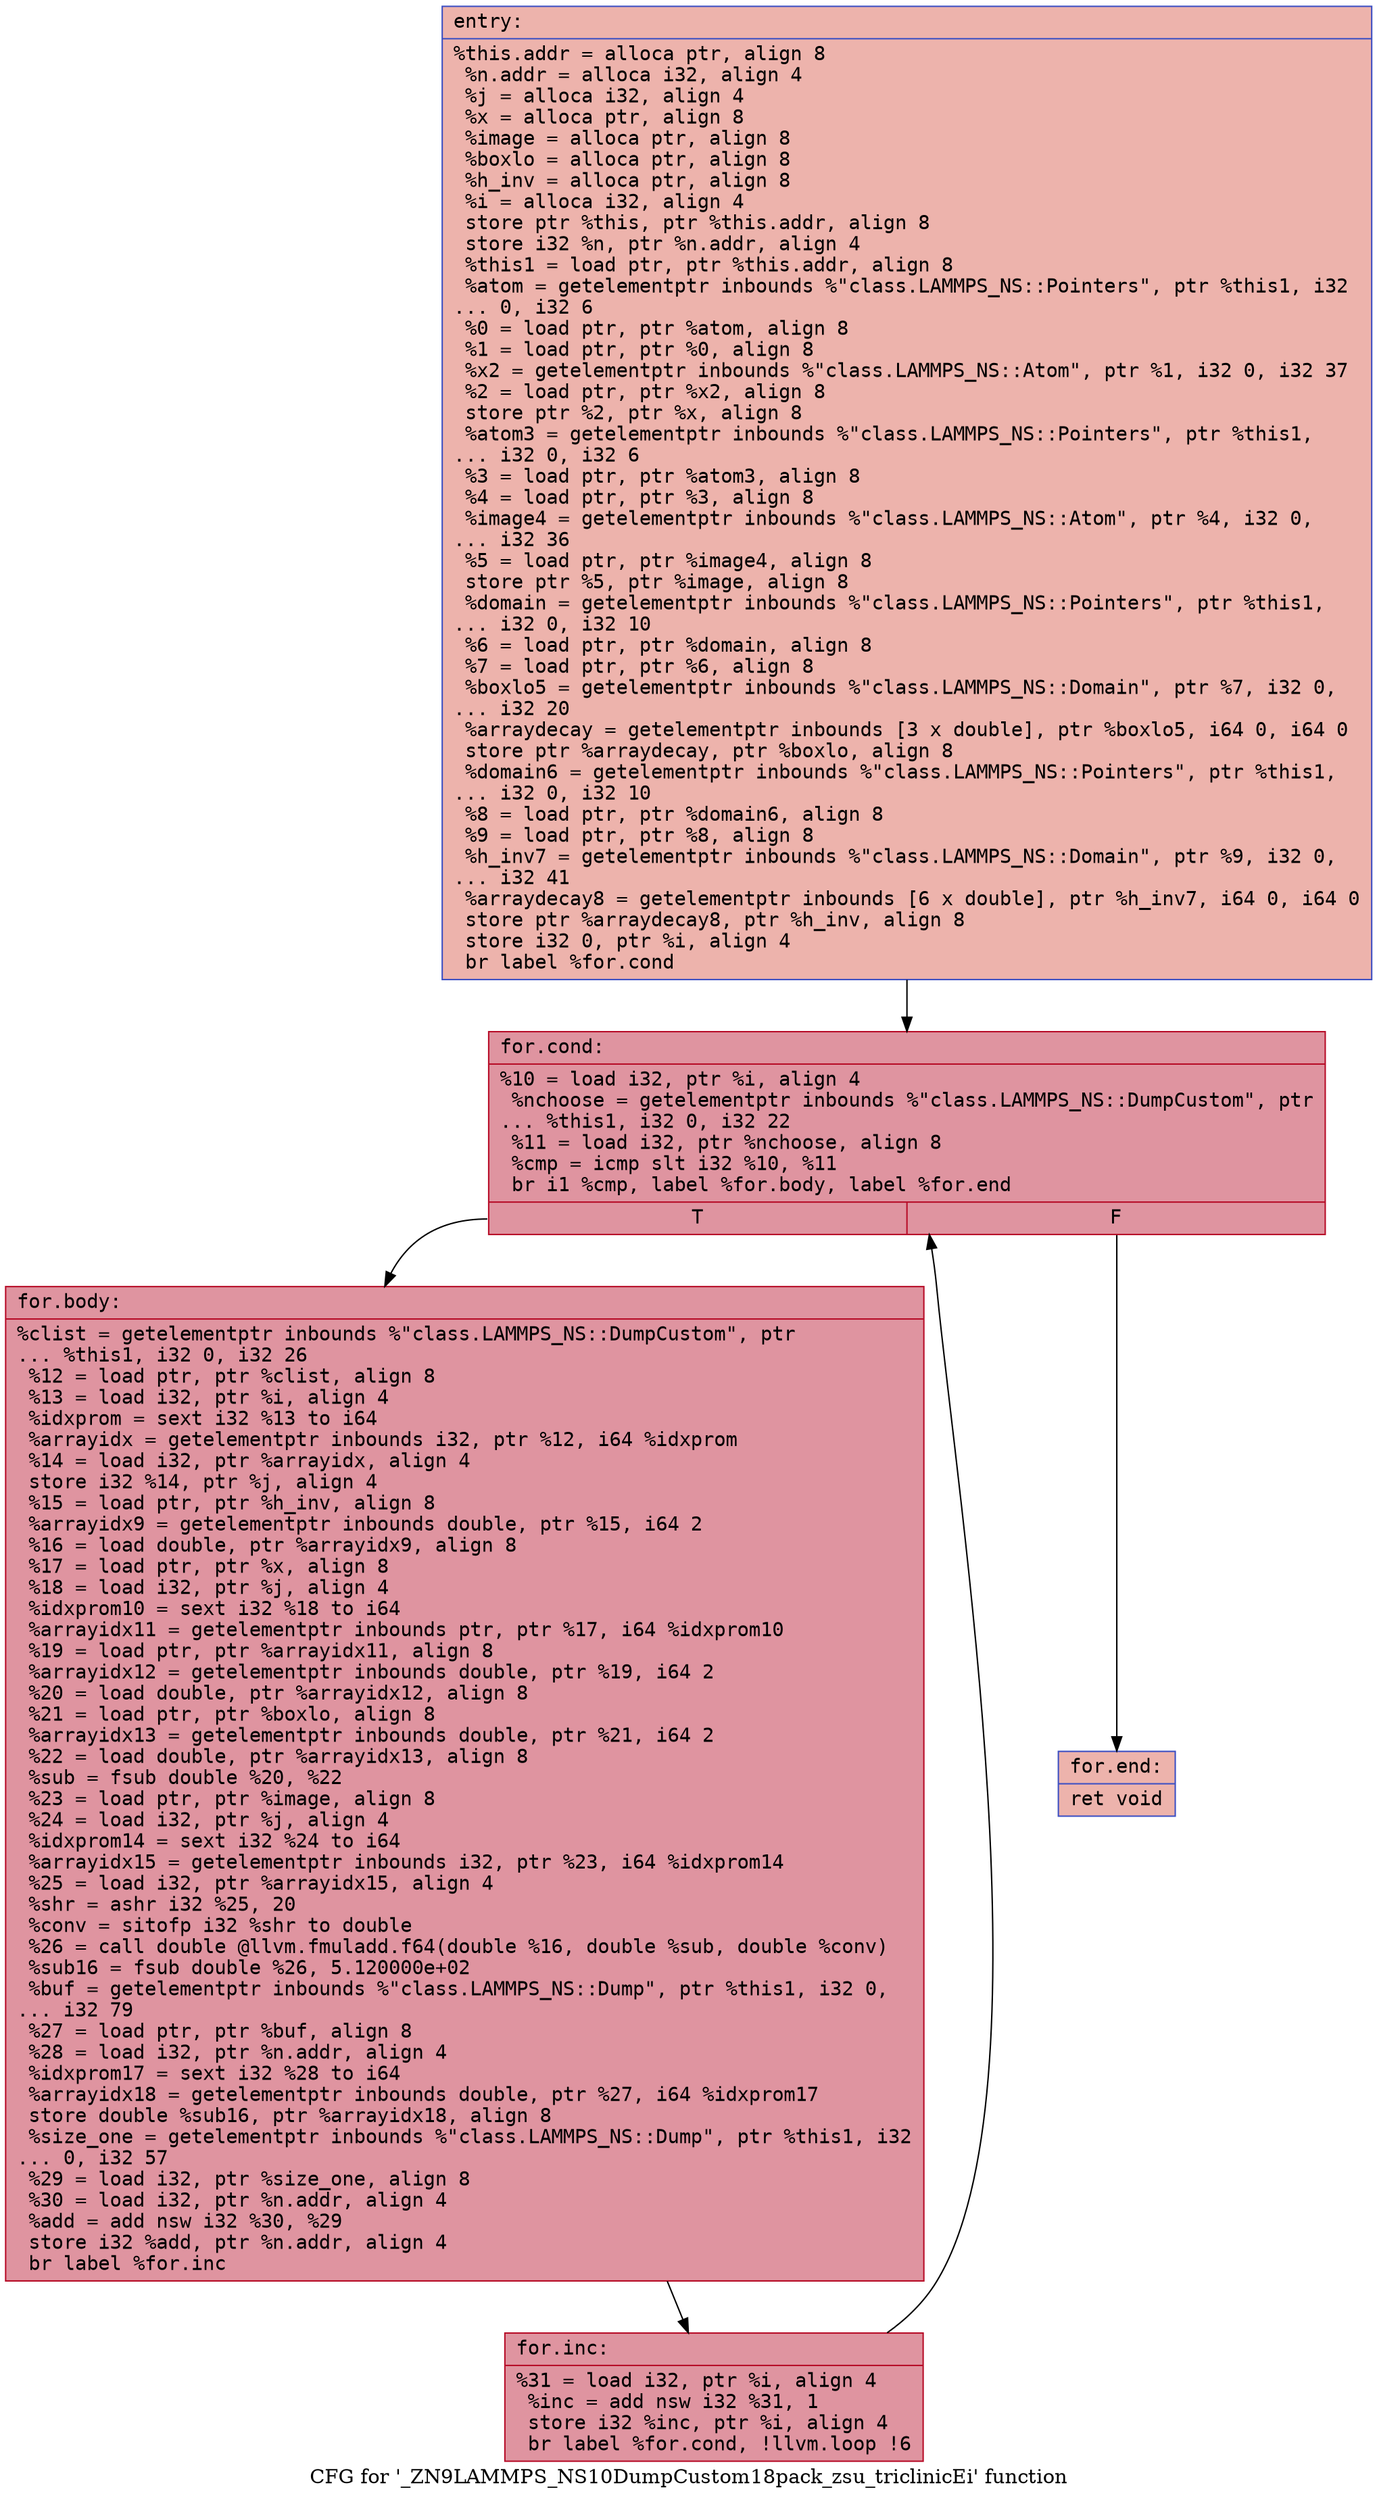 digraph "CFG for '_ZN9LAMMPS_NS10DumpCustom18pack_zsu_triclinicEi' function" {
	label="CFG for '_ZN9LAMMPS_NS10DumpCustom18pack_zsu_triclinicEi' function";

	Node0x55d03a8b0460 [shape=record,color="#3d50c3ff", style=filled, fillcolor="#d6524470" fontname="Courier",label="{entry:\l|  %this.addr = alloca ptr, align 8\l  %n.addr = alloca i32, align 4\l  %j = alloca i32, align 4\l  %x = alloca ptr, align 8\l  %image = alloca ptr, align 8\l  %boxlo = alloca ptr, align 8\l  %h_inv = alloca ptr, align 8\l  %i = alloca i32, align 4\l  store ptr %this, ptr %this.addr, align 8\l  store i32 %n, ptr %n.addr, align 4\l  %this1 = load ptr, ptr %this.addr, align 8\l  %atom = getelementptr inbounds %\"class.LAMMPS_NS::Pointers\", ptr %this1, i32\l... 0, i32 6\l  %0 = load ptr, ptr %atom, align 8\l  %1 = load ptr, ptr %0, align 8\l  %x2 = getelementptr inbounds %\"class.LAMMPS_NS::Atom\", ptr %1, i32 0, i32 37\l  %2 = load ptr, ptr %x2, align 8\l  store ptr %2, ptr %x, align 8\l  %atom3 = getelementptr inbounds %\"class.LAMMPS_NS::Pointers\", ptr %this1,\l... i32 0, i32 6\l  %3 = load ptr, ptr %atom3, align 8\l  %4 = load ptr, ptr %3, align 8\l  %image4 = getelementptr inbounds %\"class.LAMMPS_NS::Atom\", ptr %4, i32 0,\l... i32 36\l  %5 = load ptr, ptr %image4, align 8\l  store ptr %5, ptr %image, align 8\l  %domain = getelementptr inbounds %\"class.LAMMPS_NS::Pointers\", ptr %this1,\l... i32 0, i32 10\l  %6 = load ptr, ptr %domain, align 8\l  %7 = load ptr, ptr %6, align 8\l  %boxlo5 = getelementptr inbounds %\"class.LAMMPS_NS::Domain\", ptr %7, i32 0,\l... i32 20\l  %arraydecay = getelementptr inbounds [3 x double], ptr %boxlo5, i64 0, i64 0\l  store ptr %arraydecay, ptr %boxlo, align 8\l  %domain6 = getelementptr inbounds %\"class.LAMMPS_NS::Pointers\", ptr %this1,\l... i32 0, i32 10\l  %8 = load ptr, ptr %domain6, align 8\l  %9 = load ptr, ptr %8, align 8\l  %h_inv7 = getelementptr inbounds %\"class.LAMMPS_NS::Domain\", ptr %9, i32 0,\l... i32 41\l  %arraydecay8 = getelementptr inbounds [6 x double], ptr %h_inv7, i64 0, i64 0\l  store ptr %arraydecay8, ptr %h_inv, align 8\l  store i32 0, ptr %i, align 4\l  br label %for.cond\l}"];
	Node0x55d03a8b0460 -> Node0x55d03a8b1da0[tooltip="entry -> for.cond\nProbability 100.00%" ];
	Node0x55d03a8b1da0 [shape=record,color="#b70d28ff", style=filled, fillcolor="#b70d2870" fontname="Courier",label="{for.cond:\l|  %10 = load i32, ptr %i, align 4\l  %nchoose = getelementptr inbounds %\"class.LAMMPS_NS::DumpCustom\", ptr\l... %this1, i32 0, i32 22\l  %11 = load i32, ptr %nchoose, align 8\l  %cmp = icmp slt i32 %10, %11\l  br i1 %cmp, label %for.body, label %for.end\l|{<s0>T|<s1>F}}"];
	Node0x55d03a8b1da0:s0 -> Node0x55d03a8b0be0[tooltip="for.cond -> for.body\nProbability 96.88%" ];
	Node0x55d03a8b1da0:s1 -> Node0x55d03a8b0c60[tooltip="for.cond -> for.end\nProbability 3.12%" ];
	Node0x55d03a8b0be0 [shape=record,color="#b70d28ff", style=filled, fillcolor="#b70d2870" fontname="Courier",label="{for.body:\l|  %clist = getelementptr inbounds %\"class.LAMMPS_NS::DumpCustom\", ptr\l... %this1, i32 0, i32 26\l  %12 = load ptr, ptr %clist, align 8\l  %13 = load i32, ptr %i, align 4\l  %idxprom = sext i32 %13 to i64\l  %arrayidx = getelementptr inbounds i32, ptr %12, i64 %idxprom\l  %14 = load i32, ptr %arrayidx, align 4\l  store i32 %14, ptr %j, align 4\l  %15 = load ptr, ptr %h_inv, align 8\l  %arrayidx9 = getelementptr inbounds double, ptr %15, i64 2\l  %16 = load double, ptr %arrayidx9, align 8\l  %17 = load ptr, ptr %x, align 8\l  %18 = load i32, ptr %j, align 4\l  %idxprom10 = sext i32 %18 to i64\l  %arrayidx11 = getelementptr inbounds ptr, ptr %17, i64 %idxprom10\l  %19 = load ptr, ptr %arrayidx11, align 8\l  %arrayidx12 = getelementptr inbounds double, ptr %19, i64 2\l  %20 = load double, ptr %arrayidx12, align 8\l  %21 = load ptr, ptr %boxlo, align 8\l  %arrayidx13 = getelementptr inbounds double, ptr %21, i64 2\l  %22 = load double, ptr %arrayidx13, align 8\l  %sub = fsub double %20, %22\l  %23 = load ptr, ptr %image, align 8\l  %24 = load i32, ptr %j, align 4\l  %idxprom14 = sext i32 %24 to i64\l  %arrayidx15 = getelementptr inbounds i32, ptr %23, i64 %idxprom14\l  %25 = load i32, ptr %arrayidx15, align 4\l  %shr = ashr i32 %25, 20\l  %conv = sitofp i32 %shr to double\l  %26 = call double @llvm.fmuladd.f64(double %16, double %sub, double %conv)\l  %sub16 = fsub double %26, 5.120000e+02\l  %buf = getelementptr inbounds %\"class.LAMMPS_NS::Dump\", ptr %this1, i32 0,\l... i32 79\l  %27 = load ptr, ptr %buf, align 8\l  %28 = load i32, ptr %n.addr, align 4\l  %idxprom17 = sext i32 %28 to i64\l  %arrayidx18 = getelementptr inbounds double, ptr %27, i64 %idxprom17\l  store double %sub16, ptr %arrayidx18, align 8\l  %size_one = getelementptr inbounds %\"class.LAMMPS_NS::Dump\", ptr %this1, i32\l... 0, i32 57\l  %29 = load i32, ptr %size_one, align 8\l  %30 = load i32, ptr %n.addr, align 4\l  %add = add nsw i32 %30, %29\l  store i32 %add, ptr %n.addr, align 4\l  br label %for.inc\l}"];
	Node0x55d03a8b0be0 -> Node0x55d03a8b3d90[tooltip="for.body -> for.inc\nProbability 100.00%" ];
	Node0x55d03a8b3d90 [shape=record,color="#b70d28ff", style=filled, fillcolor="#b70d2870" fontname="Courier",label="{for.inc:\l|  %31 = load i32, ptr %i, align 4\l  %inc = add nsw i32 %31, 1\l  store i32 %inc, ptr %i, align 4\l  br label %for.cond, !llvm.loop !6\l}"];
	Node0x55d03a8b3d90 -> Node0x55d03a8b1da0[tooltip="for.inc -> for.cond\nProbability 100.00%" ];
	Node0x55d03a8b0c60 [shape=record,color="#3d50c3ff", style=filled, fillcolor="#d6524470" fontname="Courier",label="{for.end:\l|  ret void\l}"];
}
